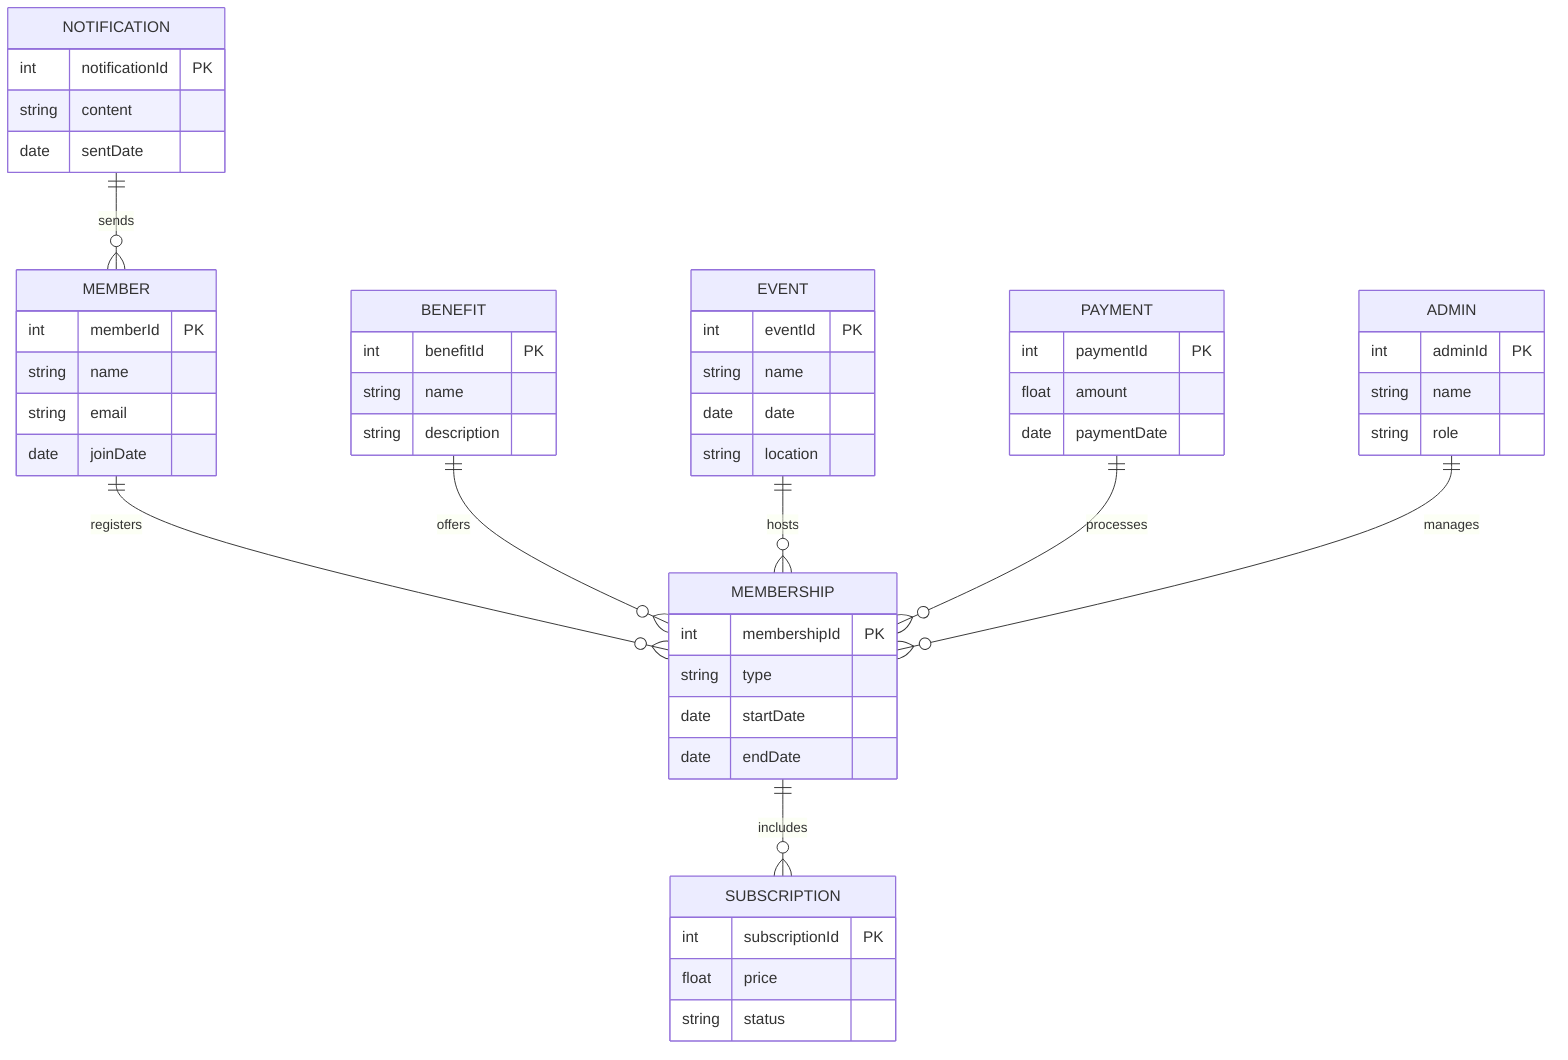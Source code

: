 erDiagram
    MEMBER ||--o{ MEMBERSHIP : registers		%%{ MEMBER[memberships],MEMBERSHIP[member] }%%
    MEMBER {						%%{ icon[person],title[Membership Management System],description[A system for managing membership registrations and benefits. Track members, subscriptions, and privileges efficiently.],menu[Home, Memberships, Benefits, About Us, Contact Us] }%%
        int memberId PK					%%{ htmllabel[Member ID],required[true] }%%
        string name					%%{ display[true],required[true],tooltip[Member's name] }%%
        string email					%%{ tooltip[Member's email address] }%%
        date joinDate					%%{ tooltip[Date of membership registration] }%%
    }
    MEMBERSHIP ||--o{ SUBSCRIPTION : includes           %%{ MEMBERSHIP[subscriptions],SUBSCRIPTION[membership] }%%
    MEMBERSHIP {					%%{ icon[card],title[Membership],description[Manage membership subscriptions and benefits.],menu[Memberships, Benefits, About Us, Contact Us] }%%
        int membershipId PK				%%{ display[true] }%%
        string type					%%{ tooltip[Type of membership] }%%
        date startDate					%%{ tooltip[Start date of membership] }%%
        date endDate					%%{ tooltip[End date of membership] }%%
    }
    SUBSCRIPTION {					%%{ icon[subscription],title[Subscription],description[View and manage subscription details.],menu[Subscriptions, Memberships, About Us, Contact Us] }%%		
        int subscriptionId PK					
        float price					%%{ display[true],tooltip[Subscription price] }%%
        string status					%%{ tooltip[Subscription status] }%%
    }
    BENEFIT ||--o{ MEMBERSHIP : offers                  %%{ BENEFIT[memberships],MEMBERSHIP[benefits] }%%
    BENEFIT {						%%{ icon[star],title[Benefit],description[Manage membership benefits and privileges.],menu[Benefits, Memberships, About Us, Contact Us] }%%      
        int benefitId PK					
        string name					%%{ display[true],required[true],tooltip[Benefit name] }%%
        string description				%%{ tooltip[Benefit description] }%%
    }
    EVENT ||--o{ MEMBERSHIP : hosts                     %%{ EVENT[memberships],MEMBERSHIP[event] }%%
    EVENT {						%%{ icon[event],title[Event],description[Organize and manage events for members.],menu[Events, Memberships, About Us, Contact Us] }%%      
        int eventId PK					
        string name					%%{ display[true],required[true],tooltip[Event name] }%%
        date date					%%{ tooltip[Event date] }%%
        string location                                 %%{ tooltip[Event location] }%%
    }
    NOTIFICATION ||--o{ MEMBER : sends                  %%{ NOTIFICATION[members],MEMBER[notifications] }%%
    NOTIFICATION {					%%{ icon[notification],title[Notification],description[Send notifications to members.],menu[Notifications, Memberships, About Us, Contact Us] }%%      
        int notificationId PK					
        string content                                  %%{ display[true],required[true],tooltip[Notification content] }%%
        date sentDate                                   %%{ tooltip[Date of notification sent] }%%
    }
    PAYMENT ||--o{ MEMBERSHIP : processes               %%{ PAYMENT[memberships],MEMBERSHIP[payment] }%%
    PAYMENT {						%%{ icon[cash],title[Payment],description[Process payments related to memberships.],menu[Payments, Memberships, About Us, Contact Us] }%%      
        int paymentId PK					
        float amount					%%{ display[true],tooltip[Payment amount] }%%
        date paymentDate				%%{ tooltip[Date of payment] }%%
    }
    ADMIN ||--o{ MEMBERSHIP : manages                   %%{ ADMIN[memberships],MEMBERSHIP[admin] }%%
    ADMIN {						%%{ icon[admin],title[Admin],description[Manage membership system administration and settings.],menu[Admin, Memberships, About Us, Contact Us] }%%      
        int adminId PK					
        string name					%%{ display[true],required[true],tooltip[Admin's name] }%%
        string role					%%{ tooltip[Admin's role] }%%
    }
%%{ icon[card],title[Membership Management System],home-page-description[A system for managing membership registrations and benefits. Track members, subscriptions, and privileges efficiently.],about-us-page-description[Explore our membership management system and discover exclusive benefits for our members. Connect with other members and stay updated with our events and notifications.],menu[Home, Memberships, Benefits, About Us, Contact